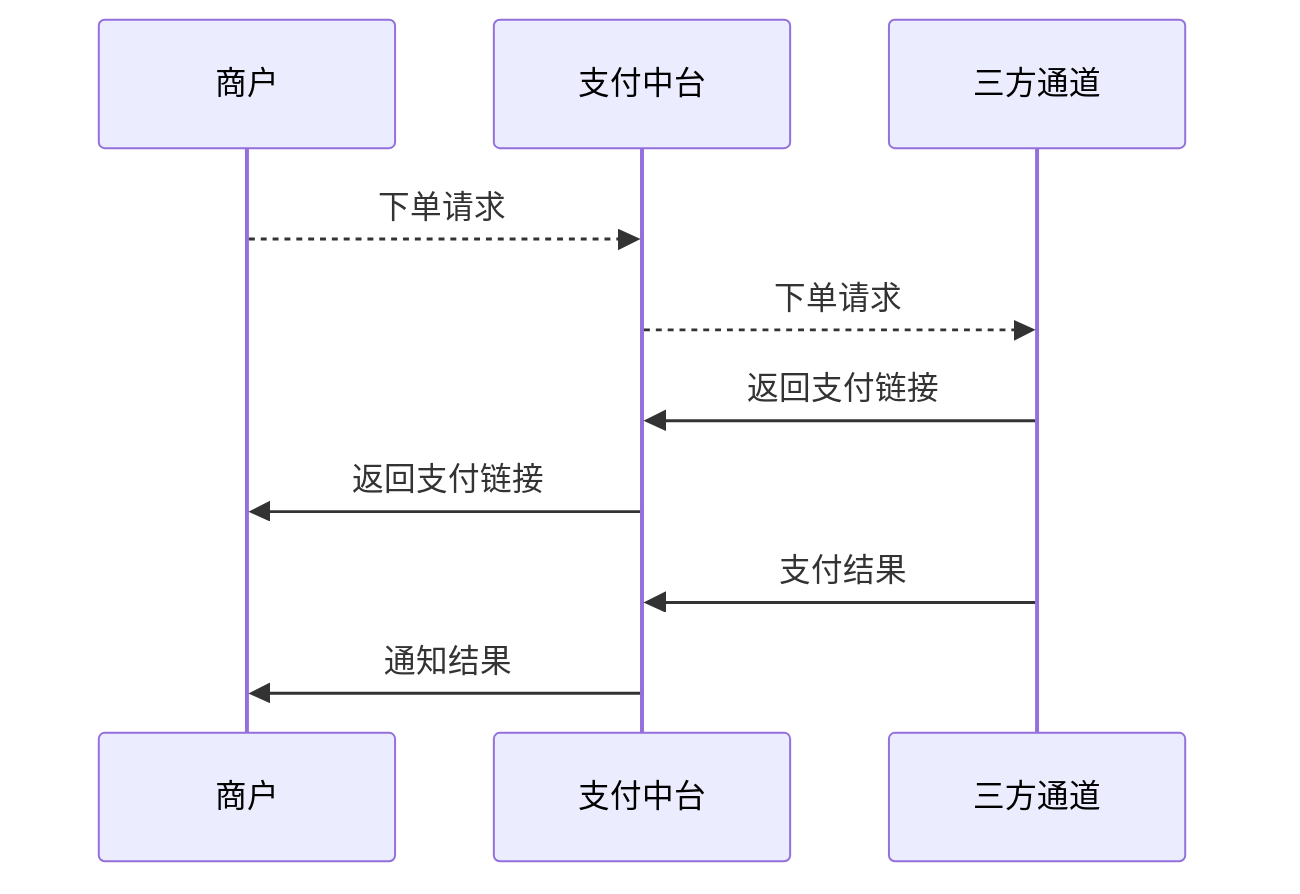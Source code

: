 sequenceDiagram
    商户 -->> 支付中台:下单请求
    支付中台 -->> 三方通道:下单请求
    三方通道 ->> 支付中台: 返回支付链接
    支付中台 ->> 商户:返回支付链接
    三方通道 ->> 支付中台:支付结果
    支付中台 ->> 商户:通知结果